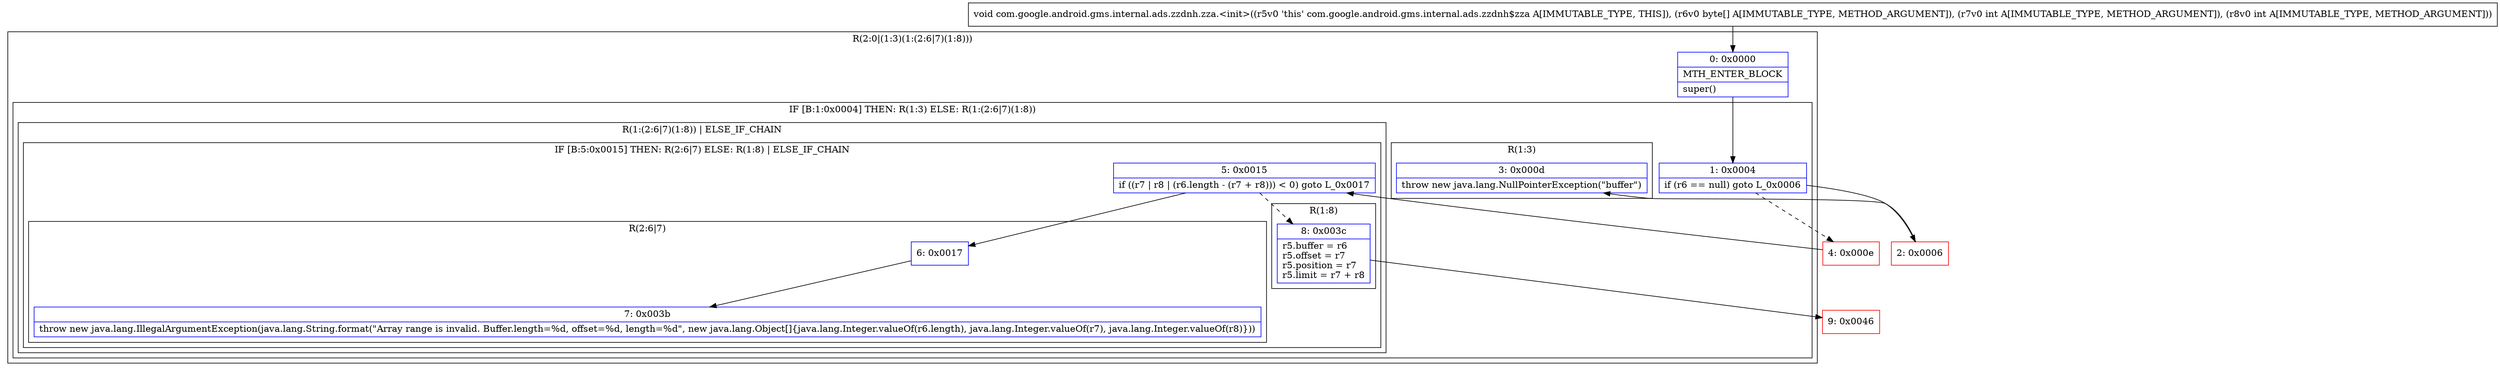 digraph "CFG forcom.google.android.gms.internal.ads.zzdnh.zza.\<init\>([BII)V" {
subgraph cluster_Region_856500054 {
label = "R(2:0|(1:3)(1:(2:6|7)(1:8)))";
node [shape=record,color=blue];
Node_0 [shape=record,label="{0\:\ 0x0000|MTH_ENTER_BLOCK\l|super()\l}"];
subgraph cluster_IfRegion_559263447 {
label = "IF [B:1:0x0004] THEN: R(1:3) ELSE: R(1:(2:6|7)(1:8))";
node [shape=record,color=blue];
Node_1 [shape=record,label="{1\:\ 0x0004|if (r6 == null) goto L_0x0006\l}"];
subgraph cluster_Region_1247395686 {
label = "R(1:3)";
node [shape=record,color=blue];
Node_3 [shape=record,label="{3\:\ 0x000d|throw new java.lang.NullPointerException(\"buffer\")\l}"];
}
subgraph cluster_Region_634188376 {
label = "R(1:(2:6|7)(1:8)) | ELSE_IF_CHAIN\l";
node [shape=record,color=blue];
subgraph cluster_IfRegion_2132887072 {
label = "IF [B:5:0x0015] THEN: R(2:6|7) ELSE: R(1:8) | ELSE_IF_CHAIN\l";
node [shape=record,color=blue];
Node_5 [shape=record,label="{5\:\ 0x0015|if ((r7 \| r8 \| (r6.length \- (r7 + r8))) \< 0) goto L_0x0017\l}"];
subgraph cluster_Region_1930329093 {
label = "R(2:6|7)";
node [shape=record,color=blue];
Node_6 [shape=record,label="{6\:\ 0x0017}"];
Node_7 [shape=record,label="{7\:\ 0x003b|throw new java.lang.IllegalArgumentException(java.lang.String.format(\"Array range is invalid. Buffer.length=%d, offset=%d, length=%d\", new java.lang.Object[]\{java.lang.Integer.valueOf(r6.length), java.lang.Integer.valueOf(r7), java.lang.Integer.valueOf(r8)\}))\l}"];
}
subgraph cluster_Region_1957388173 {
label = "R(1:8)";
node [shape=record,color=blue];
Node_8 [shape=record,label="{8\:\ 0x003c|r5.buffer = r6\lr5.offset = r7\lr5.position = r7\lr5.limit = r7 + r8\l}"];
}
}
}
}
}
Node_2 [shape=record,color=red,label="{2\:\ 0x0006}"];
Node_4 [shape=record,color=red,label="{4\:\ 0x000e}"];
Node_9 [shape=record,color=red,label="{9\:\ 0x0046}"];
MethodNode[shape=record,label="{void com.google.android.gms.internal.ads.zzdnh.zza.\<init\>((r5v0 'this' com.google.android.gms.internal.ads.zzdnh$zza A[IMMUTABLE_TYPE, THIS]), (r6v0 byte[] A[IMMUTABLE_TYPE, METHOD_ARGUMENT]), (r7v0 int A[IMMUTABLE_TYPE, METHOD_ARGUMENT]), (r8v0 int A[IMMUTABLE_TYPE, METHOD_ARGUMENT])) }"];
MethodNode -> Node_0;
Node_0 -> Node_1;
Node_1 -> Node_2;
Node_1 -> Node_4[style=dashed];
Node_5 -> Node_6;
Node_5 -> Node_8[style=dashed];
Node_6 -> Node_7;
Node_8 -> Node_9;
Node_2 -> Node_3;
Node_4 -> Node_5;
}

